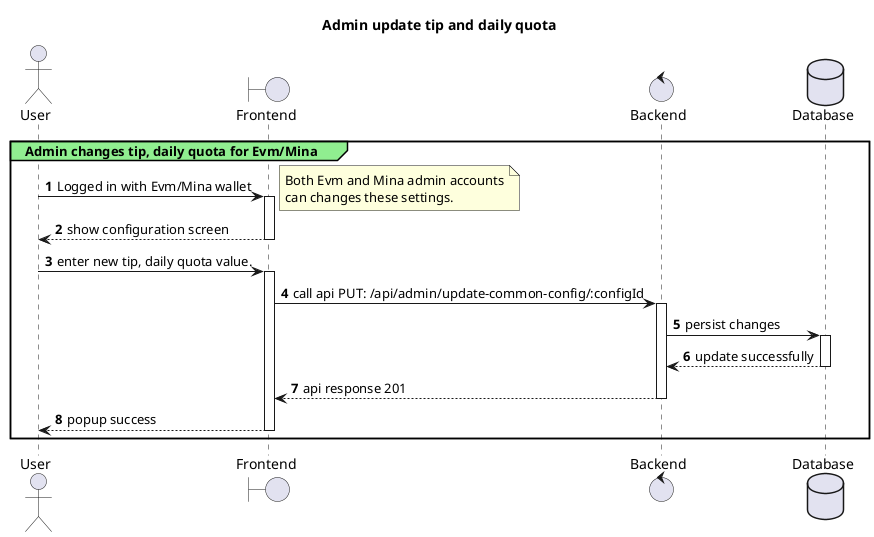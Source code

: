 @startuml 1
title Admin update tip and daily quota
actor User
boundary fe as "Frontend"
control be as "Backend"
database Database
autonumber
group#LightGreen Admin changes tip, daily quota for Evm/Mina

    User -> fe : Logged in with Evm/Mina wallet

    note right
        Both Evm and Mina admin accounts
        can changes these settings.
    end note
    activate fe
    fe --> User : show configuration screen
    deactivate fe
    User -> fe : enter new tip, daily quota value.
    activate fe
    fe -> be: call api PUT: /api/admin/update-common-config/:configId
    activate be

    be -> Database: persist changes
    activate Database
    Database --> be: update successfully
    deactivate Database
    be --> fe: api response 201
    deactivate be
    fe --> User: popup success
    deactivate fe
end

@enduml

